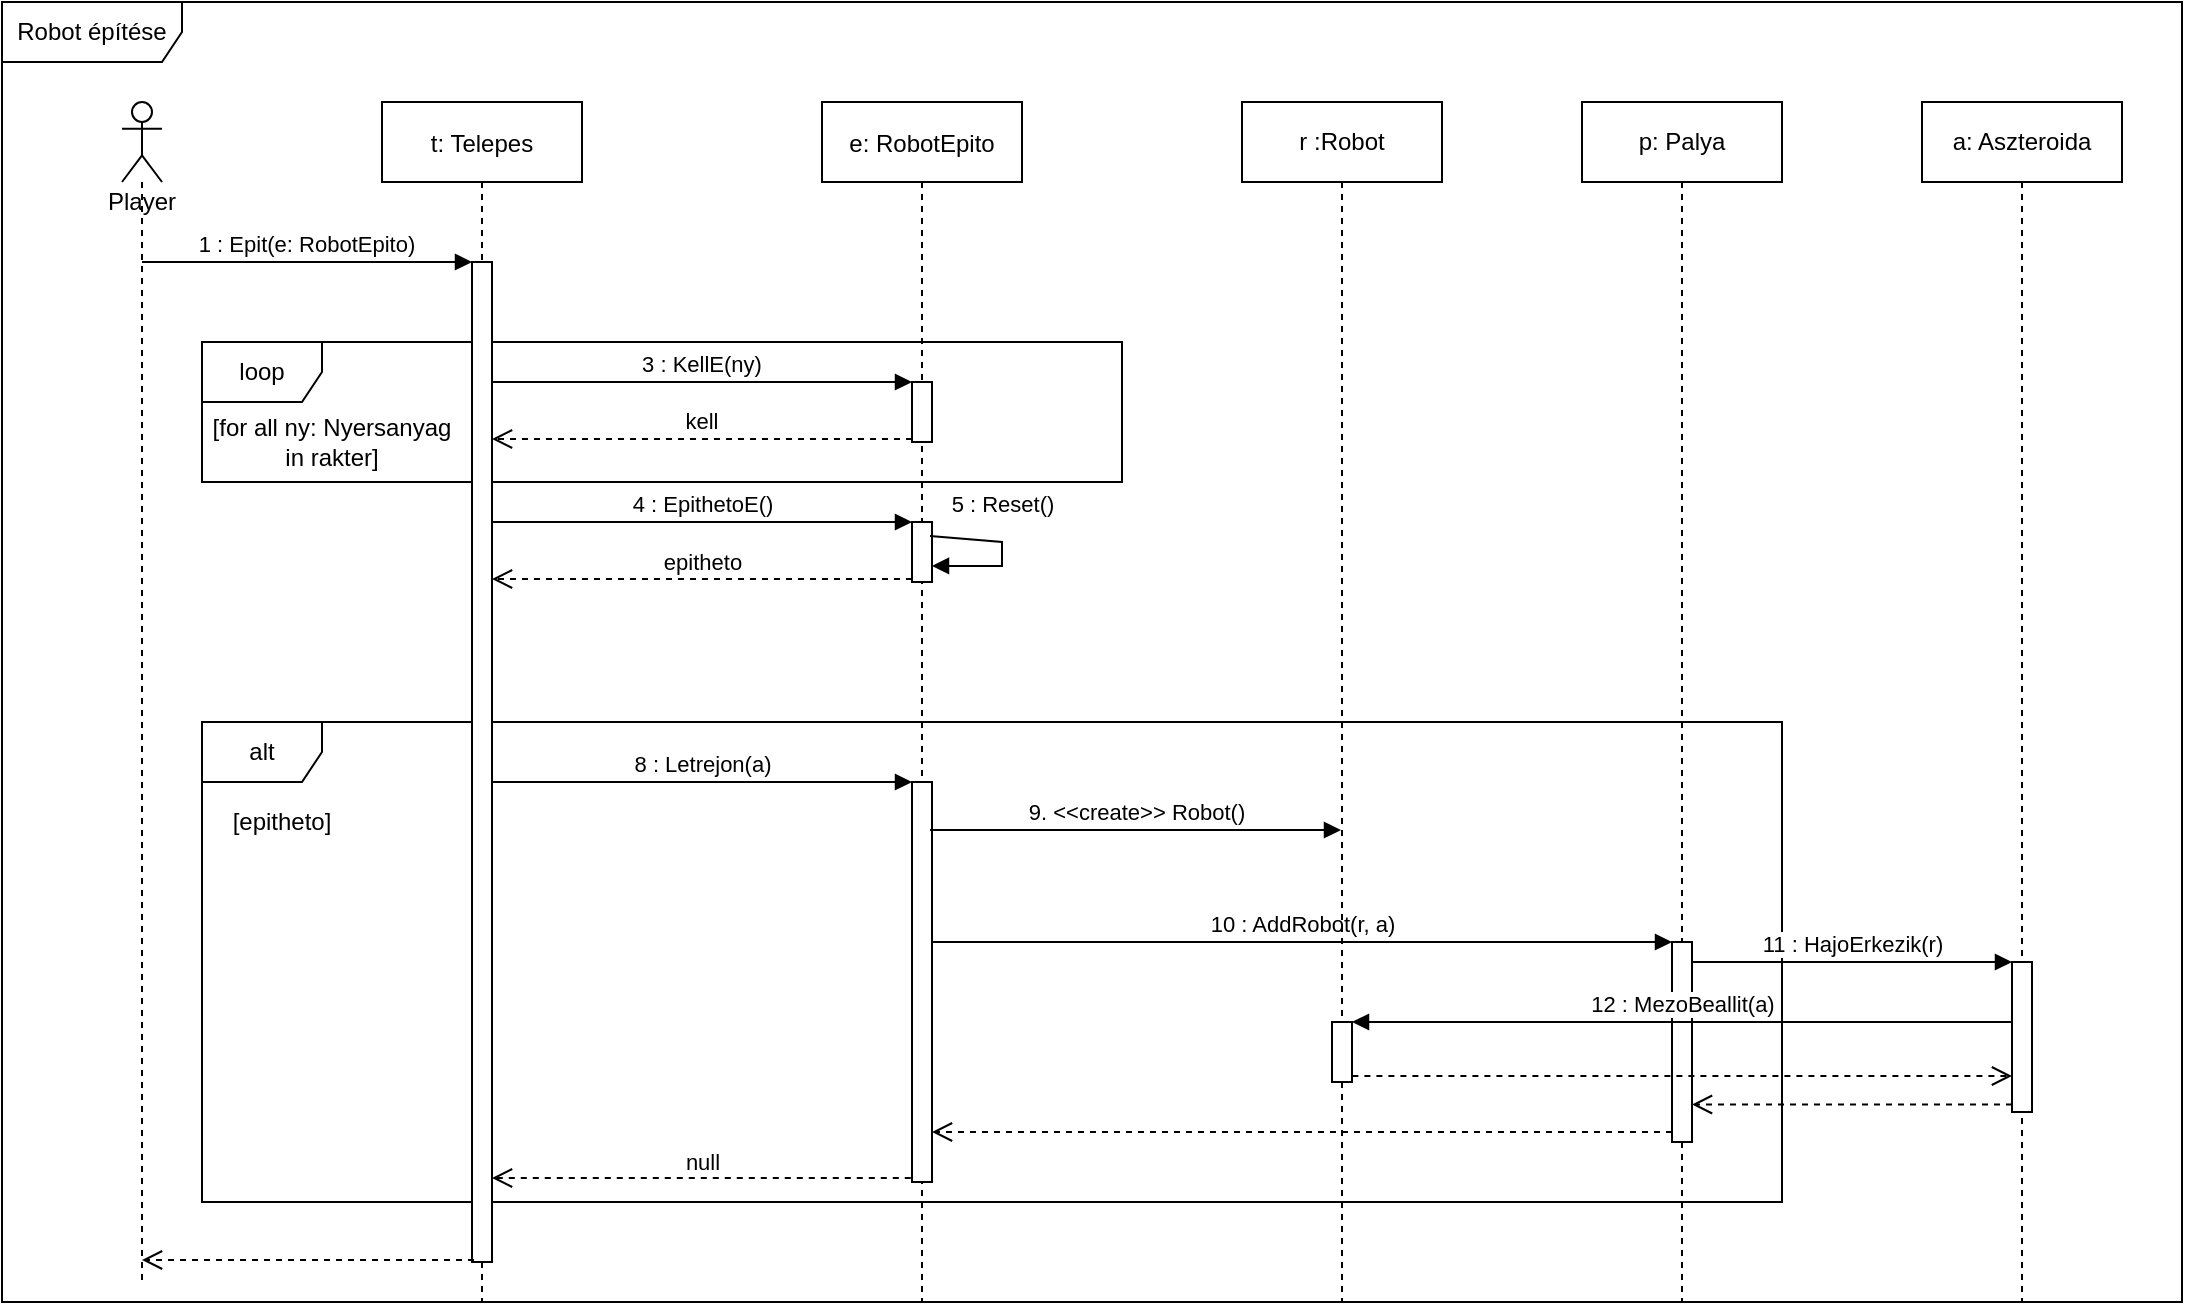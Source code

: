 <mxfile version="14.4.4" type="github">
  <diagram name="Copy of Page-1" id="09w6EivkNQ-RvyWk3LRT">
    <mxGraphModel dx="3316" dy="794" grid="1" gridSize="10" guides="1" tooltips="1" connect="1" arrows="1" fold="1" page="1" pageScale="1" pageWidth="1654" pageHeight="1169" math="0" shadow="0">
      <root>
        <mxCell id="6wzPRZiQXYQK_gMtY--v-0" />
        <mxCell id="6wzPRZiQXYQK_gMtY--v-1" parent="6wzPRZiQXYQK_gMtY--v-0" />
        <mxCell id="DGdex3WbjVzhF06E8LQB-2" value="Robot építése" style="shape=umlFrame;whiteSpace=wrap;html=1;width=90;height=30;" parent="6wzPRZiQXYQK_gMtY--v-1" vertex="1">
          <mxGeometry x="-70" y="30" width="1090" height="650" as="geometry" />
        </mxCell>
        <mxCell id="6wzPRZiQXYQK_gMtY--v-2" value="alt" style="shape=umlFrame;whiteSpace=wrap;html=1;" parent="6wzPRZiQXYQK_gMtY--v-1" vertex="1">
          <mxGeometry x="30" y="390" width="790" height="240" as="geometry" />
        </mxCell>
        <mxCell id="6wzPRZiQXYQK_gMtY--v-3" value="4 : EpithetoE()" style="html=1;verticalAlign=bottom;endArrow=block;entryX=0;entryY=0;" parent="6wzPRZiQXYQK_gMtY--v-1" source="6wzPRZiQXYQK_gMtY--v-7" target="6wzPRZiQXYQK_gMtY--v-12" edge="1">
          <mxGeometry relative="1" as="geometry">
            <mxPoint x="170" y="260" as="sourcePoint" />
          </mxGeometry>
        </mxCell>
        <mxCell id="6wzPRZiQXYQK_gMtY--v-4" value="loop" style="shape=umlFrame;whiteSpace=wrap;html=1;" parent="6wzPRZiQXYQK_gMtY--v-1" vertex="1">
          <mxGeometry x="30" y="200" width="460" height="70" as="geometry" />
        </mxCell>
        <mxCell id="6wzPRZiQXYQK_gMtY--v-5" value="t: Telepes" style="shape=umlLifeline;perimeter=lifelinePerimeter;container=1;collapsible=0;recursiveResize=0;rounded=0;shadow=0;strokeWidth=1;" parent="6wzPRZiQXYQK_gMtY--v-1" vertex="1">
          <mxGeometry x="120" y="80" width="100" height="600" as="geometry" />
        </mxCell>
        <mxCell id="6wzPRZiQXYQK_gMtY--v-6" value="1 : Epit(e: RobotEpito)" style="verticalAlign=bottom;startArrow=none;endArrow=block;startSize=8;shadow=0;strokeWidth=1;startFill=0;" parent="6wzPRZiQXYQK_gMtY--v-5" source="YILgDzvVQB1xxuH1iU07-0" edge="1">
          <mxGeometry relative="1" as="geometry">
            <mxPoint x="-50" y="80" as="sourcePoint" />
            <mxPoint x="45" y="80" as="targetPoint" />
          </mxGeometry>
        </mxCell>
        <mxCell id="6wzPRZiQXYQK_gMtY--v-7" value="" style="html=1;points=[];perimeter=orthogonalPerimeter;" parent="6wzPRZiQXYQK_gMtY--v-5" vertex="1">
          <mxGeometry x="45" y="80" width="10" height="500" as="geometry" />
        </mxCell>
        <mxCell id="6wzPRZiQXYQK_gMtY--v-11" value="e: RobotEpito" style="shape=umlLifeline;perimeter=lifelinePerimeter;container=1;collapsible=0;recursiveResize=0;rounded=0;shadow=0;strokeWidth=1;" parent="6wzPRZiQXYQK_gMtY--v-1" vertex="1">
          <mxGeometry x="340" y="80" width="100" height="600" as="geometry" />
        </mxCell>
        <mxCell id="6wzPRZiQXYQK_gMtY--v-12" value="" style="html=1;points=[];perimeter=orthogonalPerimeter;" parent="6wzPRZiQXYQK_gMtY--v-11" vertex="1">
          <mxGeometry x="45" y="210" width="10" height="30" as="geometry" />
        </mxCell>
        <mxCell id="6wzPRZiQXYQK_gMtY--v-13" value="" style="points=[];perimeter=orthogonalPerimeter;rounded=0;shadow=0;strokeWidth=1;" parent="6wzPRZiQXYQK_gMtY--v-11" vertex="1">
          <mxGeometry x="45" y="140" width="10" height="30" as="geometry" />
        </mxCell>
        <mxCell id="6wzPRZiQXYQK_gMtY--v-16" value="" style="html=1;points=[];perimeter=orthogonalPerimeter;" parent="6wzPRZiQXYQK_gMtY--v-11" vertex="1">
          <mxGeometry x="45" y="340" width="10" height="200" as="geometry" />
        </mxCell>
        <mxCell id="6wzPRZiQXYQK_gMtY--v-23" value="5 : Reset()" style="html=1;verticalAlign=bottom;endArrow=block;exitX=0.9;exitY=0.233;exitDx=0;exitDy=0;exitPerimeter=0;entryX=1;entryY=0.733;entryDx=0;entryDy=0;entryPerimeter=0;rounded=0;" parent="6wzPRZiQXYQK_gMtY--v-11" source="6wzPRZiQXYQK_gMtY--v-12" target="6wzPRZiQXYQK_gMtY--v-12" edge="1">
          <mxGeometry x="-0.146" y="10" relative="1" as="geometry">
            <mxPoint x="10" y="220" as="sourcePoint" />
            <mxPoint x="150" y="220" as="targetPoint" />
            <Array as="points">
              <mxPoint x="90" y="220" />
              <mxPoint x="90" y="232" />
            </Array>
            <mxPoint as="offset" />
          </mxGeometry>
        </mxCell>
        <mxCell id="6wzPRZiQXYQK_gMtY--v-18" value="kell" style="verticalAlign=bottom;endArrow=open;dashed=1;endSize=8;exitX=0;exitY=0.95;shadow=0;strokeWidth=1;" parent="6wzPRZiQXYQK_gMtY--v-1" source="6wzPRZiQXYQK_gMtY--v-13" target="6wzPRZiQXYQK_gMtY--v-7" edge="1">
          <mxGeometry relative="1" as="geometry">
            <mxPoint x="275" y="236" as="targetPoint" />
          </mxGeometry>
        </mxCell>
        <mxCell id="6wzPRZiQXYQK_gMtY--v-19" value="3 : KellE(ny)" style="verticalAlign=bottom;endArrow=block;entryX=0;entryY=0;shadow=0;strokeWidth=1;" parent="6wzPRZiQXYQK_gMtY--v-1" source="6wzPRZiQXYQK_gMtY--v-7" target="6wzPRZiQXYQK_gMtY--v-13" edge="1">
          <mxGeometry relative="1" as="geometry">
            <mxPoint x="275" y="160" as="sourcePoint" />
            <Array as="points" />
          </mxGeometry>
        </mxCell>
        <mxCell id="6wzPRZiQXYQK_gMtY--v-20" value="[for all ny: Nyersanyag in rakter]" style="text;html=1;strokeColor=none;fillColor=none;align=center;verticalAlign=middle;whiteSpace=wrap;rounded=0;" parent="6wzPRZiQXYQK_gMtY--v-1" vertex="1">
          <mxGeometry x="30" y="240" width="130" height="20" as="geometry" />
        </mxCell>
        <mxCell id="6wzPRZiQXYQK_gMtY--v-21" value="[epitheto]" style="text;html=1;strokeColor=none;fillColor=none;align=center;verticalAlign=middle;whiteSpace=wrap;rounded=0;" parent="6wzPRZiQXYQK_gMtY--v-1" vertex="1">
          <mxGeometry x="50" y="430" width="40" height="20" as="geometry" />
        </mxCell>
        <mxCell id="6wzPRZiQXYQK_gMtY--v-22" value="epitheto" style="html=1;verticalAlign=bottom;endArrow=open;dashed=1;endSize=8;exitX=0;exitY=0.95;" parent="6wzPRZiQXYQK_gMtY--v-1" source="6wzPRZiQXYQK_gMtY--v-12" target="6wzPRZiQXYQK_gMtY--v-7" edge="1">
          <mxGeometry relative="1" as="geometry">
            <mxPoint x="170" y="279" as="targetPoint" />
          </mxGeometry>
        </mxCell>
        <mxCell id="6wzPRZiQXYQK_gMtY--v-25" value="p: Palya" style="shape=umlLifeline;perimeter=lifelinePerimeter;whiteSpace=wrap;html=1;container=1;collapsible=0;recursiveResize=0;outlineConnect=0;" parent="6wzPRZiQXYQK_gMtY--v-1" vertex="1">
          <mxGeometry x="720" y="80" width="100" height="600" as="geometry" />
        </mxCell>
        <mxCell id="6wzPRZiQXYQK_gMtY--v-26" value="" style="html=1;points=[];perimeter=orthogonalPerimeter;" parent="6wzPRZiQXYQK_gMtY--v-25" vertex="1">
          <mxGeometry x="45" y="420" width="10" height="100" as="geometry" />
        </mxCell>
        <mxCell id="6wzPRZiQXYQK_gMtY--v-27" value="10 : AddRobot(r, a)" style="html=1;verticalAlign=bottom;endArrow=block;entryX=0;entryY=0;" parent="6wzPRZiQXYQK_gMtY--v-1" source="6wzPRZiQXYQK_gMtY--v-16" target="6wzPRZiQXYQK_gMtY--v-26" edge="1">
          <mxGeometry relative="1" as="geometry">
            <mxPoint x="550" y="160" as="sourcePoint" />
            <Array as="points" />
          </mxGeometry>
        </mxCell>
        <mxCell id="6wzPRZiQXYQK_gMtY--v-28" value="" style="html=1;verticalAlign=bottom;endArrow=open;dashed=1;endSize=8;exitX=0;exitY=0.95;" parent="6wzPRZiQXYQK_gMtY--v-1" source="6wzPRZiQXYQK_gMtY--v-26" target="6wzPRZiQXYQK_gMtY--v-16" edge="1">
          <mxGeometry relative="1" as="geometry">
            <mxPoint x="550" y="236" as="targetPoint" />
          </mxGeometry>
        </mxCell>
        <mxCell id="6wzPRZiQXYQK_gMtY--v-29" value="a: Aszteroida" style="shape=umlLifeline;perimeter=lifelinePerimeter;whiteSpace=wrap;html=1;container=1;collapsible=0;recursiveResize=0;outlineConnect=0;" parent="6wzPRZiQXYQK_gMtY--v-1" vertex="1">
          <mxGeometry x="890" y="80" width="100" height="600" as="geometry" />
        </mxCell>
        <mxCell id="6wzPRZiQXYQK_gMtY--v-30" value="" style="html=1;points=[];perimeter=orthogonalPerimeter;" parent="6wzPRZiQXYQK_gMtY--v-29" vertex="1">
          <mxGeometry x="45" y="430" width="10" height="75" as="geometry" />
        </mxCell>
        <mxCell id="6wzPRZiQXYQK_gMtY--v-31" value="11 : HajoErkezik(r)" style="html=1;verticalAlign=bottom;endArrow=block;entryX=0;entryY=0;" parent="6wzPRZiQXYQK_gMtY--v-1" source="6wzPRZiQXYQK_gMtY--v-26" target="6wzPRZiQXYQK_gMtY--v-30" edge="1">
          <mxGeometry relative="1" as="geometry">
            <mxPoint x="775" y="600" as="sourcePoint" />
          </mxGeometry>
        </mxCell>
        <mxCell id="6wzPRZiQXYQK_gMtY--v-32" value="" style="html=1;verticalAlign=bottom;endArrow=open;dashed=1;endSize=8;exitX=0;exitY=0.95;" parent="6wzPRZiQXYQK_gMtY--v-1" source="6wzPRZiQXYQK_gMtY--v-30" target="6wzPRZiQXYQK_gMtY--v-26" edge="1">
          <mxGeometry relative="1" as="geometry">
            <mxPoint x="775" y="676" as="targetPoint" />
          </mxGeometry>
        </mxCell>
        <mxCell id="6wzPRZiQXYQK_gMtY--v-33" value="12 : MezoBeallit(a)" style="html=1;verticalAlign=bottom;endArrow=block;" parent="6wzPRZiQXYQK_gMtY--v-1" source="6wzPRZiQXYQK_gMtY--v-30" target="6wzPRZiQXYQK_gMtY--v-17" edge="1">
          <mxGeometry relative="1" as="geometry">
            <mxPoint x="754.9" y="610" as="sourcePoint" />
            <mxPoint x="400" y="700" as="targetPoint" />
            <Array as="points">
              <mxPoint x="720" y="540" />
            </Array>
          </mxGeometry>
        </mxCell>
        <mxCell id="6wzPRZiQXYQK_gMtY--v-34" value="" style="html=1;verticalAlign=bottom;endArrow=open;dashed=1;endSize=8;exitX=1.02;exitY=0.9;exitDx=0;exitDy=0;exitPerimeter=0;" parent="6wzPRZiQXYQK_gMtY--v-1" source="6wzPRZiQXYQK_gMtY--v-17" target="6wzPRZiQXYQK_gMtY--v-30" edge="1">
          <mxGeometry relative="1" as="geometry">
            <mxPoint x="754.9" y="686" as="targetPoint" />
            <mxPoint x="400" y="719" as="sourcePoint" />
          </mxGeometry>
        </mxCell>
        <mxCell id="6wzPRZiQXYQK_gMtY--v-37" value="" style="html=1;verticalAlign=bottom;endArrow=open;dashed=1;endSize=8;exitX=0.1;exitY=0.998;exitDx=0;exitDy=0;exitPerimeter=0;" parent="6wzPRZiQXYQK_gMtY--v-1" source="6wzPRZiQXYQK_gMtY--v-7" target="YILgDzvVQB1xxuH1iU07-0" edge="1">
          <mxGeometry relative="1" as="geometry">
            <mxPoint x="160" y="800" as="sourcePoint" />
            <mxPoint x="10" y="659" as="targetPoint" />
            <Array as="points" />
          </mxGeometry>
        </mxCell>
        <mxCell id="6wzPRZiQXYQK_gMtY--v-40" value="8 : Letrejon(a)" style="html=1;verticalAlign=bottom;endArrow=block;entryX=0;entryY=0;" parent="6wzPRZiQXYQK_gMtY--v-1" source="6wzPRZiQXYQK_gMtY--v-7" target="6wzPRZiQXYQK_gMtY--v-16" edge="1">
          <mxGeometry relative="1" as="geometry">
            <mxPoint x="315" y="710" as="sourcePoint" />
            <Array as="points">
              <mxPoint x="250" y="420" />
            </Array>
          </mxGeometry>
        </mxCell>
        <mxCell id="6wzPRZiQXYQK_gMtY--v-41" value="" style="html=1;verticalAlign=bottom;endArrow=open;dashed=1;endSize=8;exitX=-0.06;exitY=0.99;exitDx=0;exitDy=0;exitPerimeter=0;" parent="6wzPRZiQXYQK_gMtY--v-1" source="6wzPRZiQXYQK_gMtY--v-16" target="6wzPRZiQXYQK_gMtY--v-7" edge="1">
          <mxGeometry relative="1" as="geometry">
            <mxPoint x="315" y="786" as="targetPoint" />
            <Array as="points" />
          </mxGeometry>
        </mxCell>
        <mxCell id="DGdex3WbjVzhF06E8LQB-1" value="null" style="edgeLabel;html=1;align=center;verticalAlign=middle;resizable=0;points=[];" parent="6wzPRZiQXYQK_gMtY--v-41" vertex="1" connectable="0">
          <mxGeometry x="0.217" y="1" relative="1" as="geometry">
            <mxPoint x="22.6" y="-9" as="offset" />
          </mxGeometry>
        </mxCell>
        <mxCell id="ymCQV6ztO2GV4Nq3IxV4-0" value="r :Robot" style="shape=umlLifeline;perimeter=lifelinePerimeter;whiteSpace=wrap;html=1;container=1;collapsible=0;recursiveResize=0;outlineConnect=0;" parent="6wzPRZiQXYQK_gMtY--v-1" vertex="1">
          <mxGeometry x="550" y="80" width="100" height="600" as="geometry" />
        </mxCell>
        <mxCell id="6wzPRZiQXYQK_gMtY--v-17" value="" style="html=1;points=[];perimeter=orthogonalPerimeter;" parent="ymCQV6ztO2GV4Nq3IxV4-0" vertex="1">
          <mxGeometry x="45" y="460" width="10" height="30" as="geometry" />
        </mxCell>
        <mxCell id="ymCQV6ztO2GV4Nq3IxV4-1" value="9. &amp;lt;&amp;lt;create&amp;gt;&amp;gt; Robot()" style="html=1;verticalAlign=bottom;endArrow=block;strokeColor=#000000;exitX=0.9;exitY=0.12;exitDx=0;exitDy=0;exitPerimeter=0;" parent="6wzPRZiQXYQK_gMtY--v-1" source="6wzPRZiQXYQK_gMtY--v-16" target="ymCQV6ztO2GV4Nq3IxV4-0" edge="1">
          <mxGeometry width="80" relative="1" as="geometry">
            <mxPoint x="550" y="490" as="sourcePoint" />
            <mxPoint x="630" y="490" as="targetPoint" />
            <Array as="points">
              <mxPoint x="540" y="444" />
            </Array>
          </mxGeometry>
        </mxCell>
        <mxCell id="YILgDzvVQB1xxuH1iU07-0" value="Player" style="shape=umlLifeline;participant=umlActor;perimeter=lifelinePerimeter;whiteSpace=wrap;html=1;container=1;collapsible=0;recursiveResize=0;verticalAlign=top;spacingTop=36;outlineConnect=0;" parent="6wzPRZiQXYQK_gMtY--v-1" vertex="1">
          <mxGeometry x="-10" y="80" width="20" height="590" as="geometry" />
        </mxCell>
      </root>
    </mxGraphModel>
  </diagram>
</mxfile>
